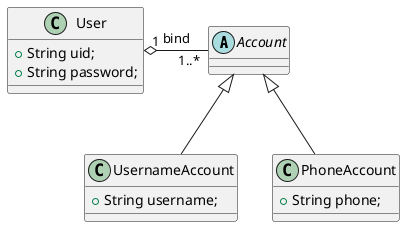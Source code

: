 @startuml "Account User Design"

abstract class Account
class UsernameAccount extends Account {
    + String username;
}

class PhoneAccount extends Account {
    + String phone;
}

class User {
    + String uid;
    + String password;
}
User "1" o-right- "1..*" Account: bind


@enduml